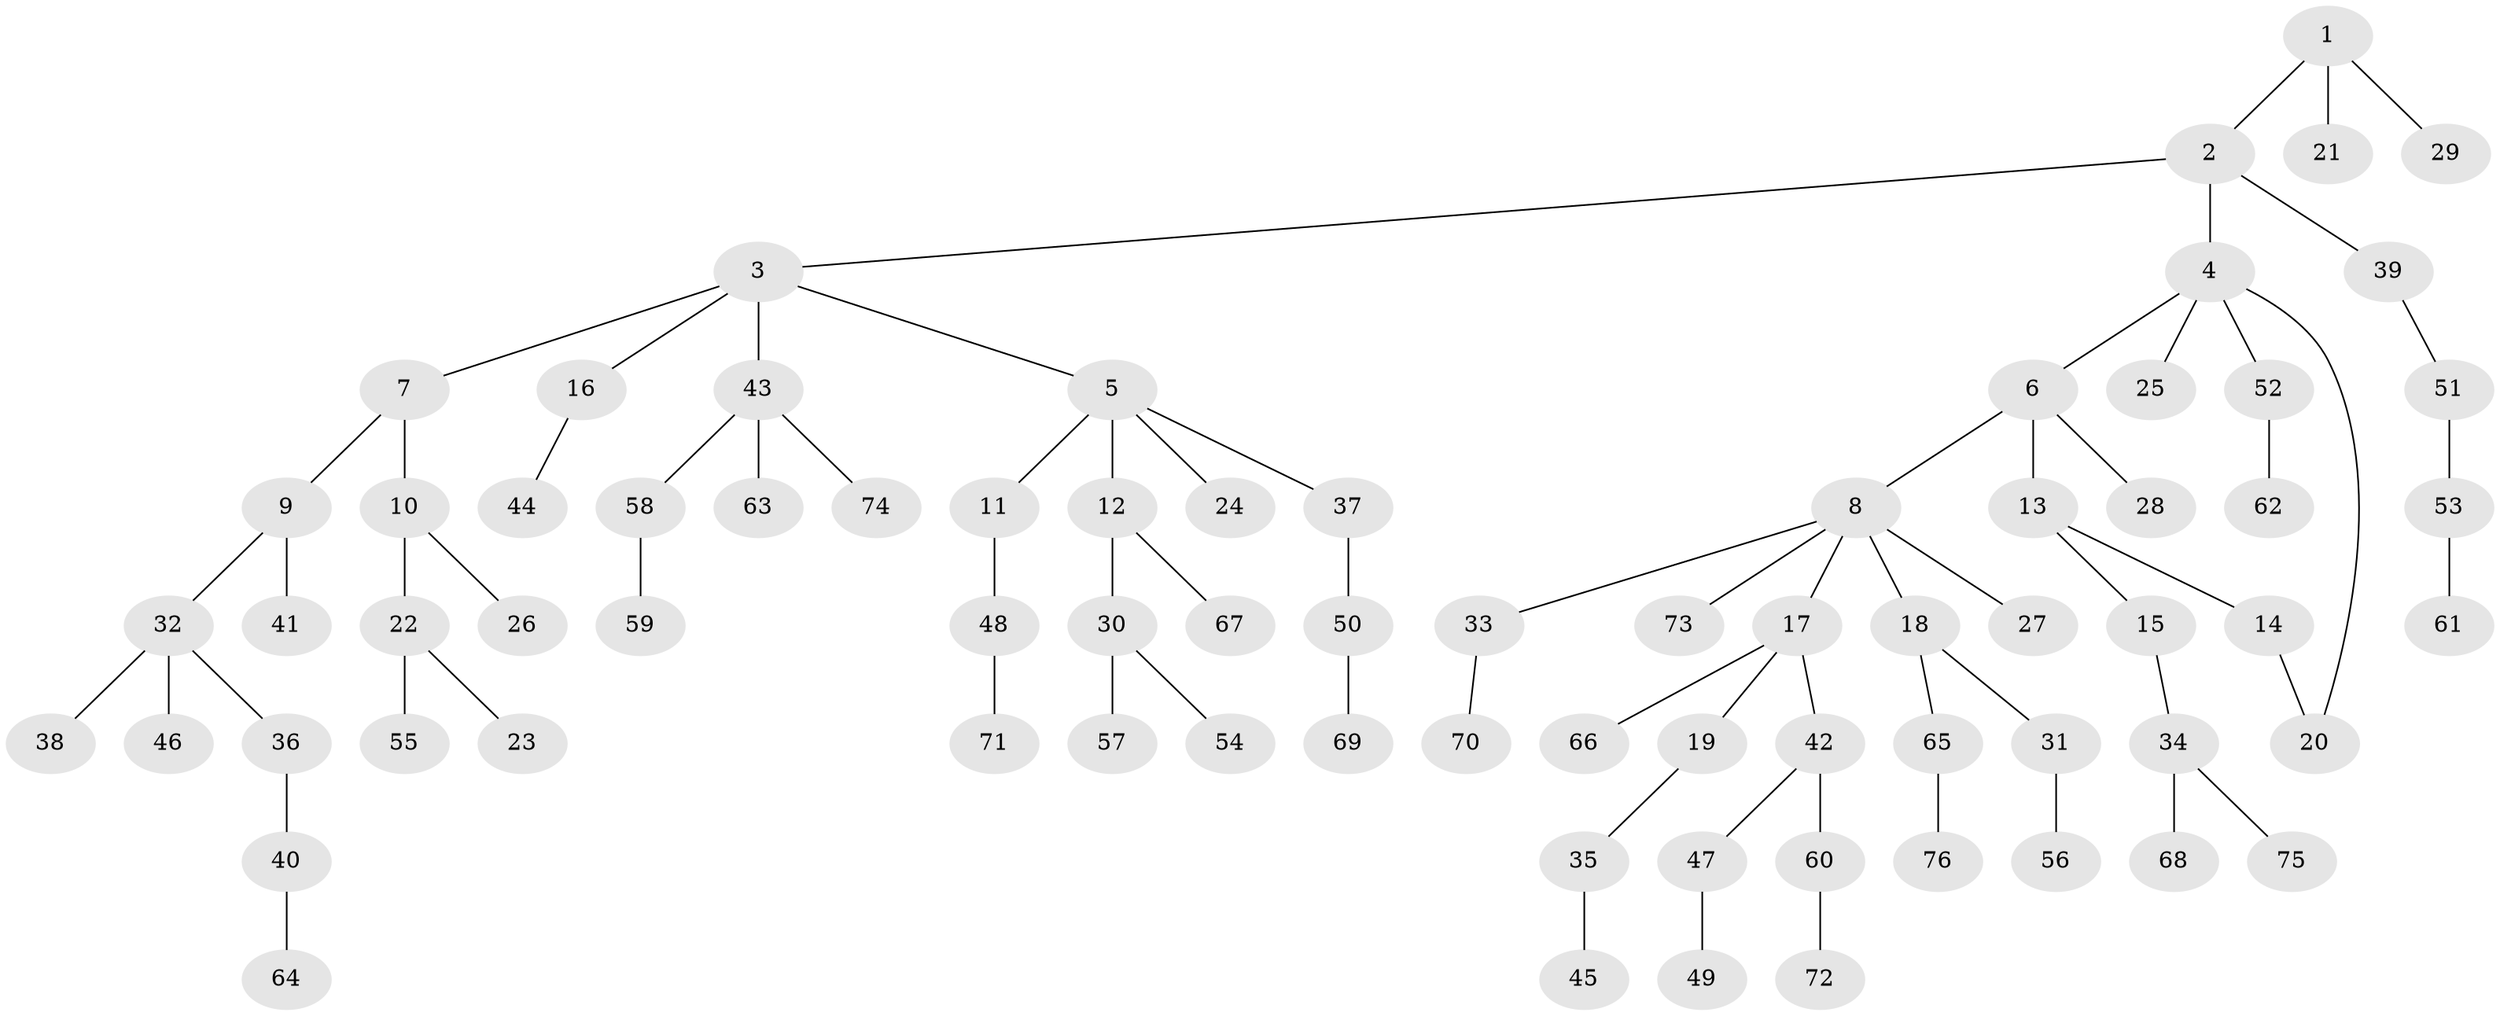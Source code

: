 // Generated by graph-tools (version 1.1) at 2025/25/03/09/25 03:25:29]
// undirected, 76 vertices, 76 edges
graph export_dot {
graph [start="1"]
  node [color=gray90,style=filled];
  1;
  2;
  3;
  4;
  5;
  6;
  7;
  8;
  9;
  10;
  11;
  12;
  13;
  14;
  15;
  16;
  17;
  18;
  19;
  20;
  21;
  22;
  23;
  24;
  25;
  26;
  27;
  28;
  29;
  30;
  31;
  32;
  33;
  34;
  35;
  36;
  37;
  38;
  39;
  40;
  41;
  42;
  43;
  44;
  45;
  46;
  47;
  48;
  49;
  50;
  51;
  52;
  53;
  54;
  55;
  56;
  57;
  58;
  59;
  60;
  61;
  62;
  63;
  64;
  65;
  66;
  67;
  68;
  69;
  70;
  71;
  72;
  73;
  74;
  75;
  76;
  1 -- 2;
  1 -- 21;
  1 -- 29;
  2 -- 3;
  2 -- 4;
  2 -- 39;
  3 -- 5;
  3 -- 7;
  3 -- 16;
  3 -- 43;
  4 -- 6;
  4 -- 20;
  4 -- 25;
  4 -- 52;
  5 -- 11;
  5 -- 12;
  5 -- 24;
  5 -- 37;
  6 -- 8;
  6 -- 13;
  6 -- 28;
  7 -- 9;
  7 -- 10;
  8 -- 17;
  8 -- 18;
  8 -- 27;
  8 -- 33;
  8 -- 73;
  9 -- 32;
  9 -- 41;
  10 -- 22;
  10 -- 26;
  11 -- 48;
  12 -- 30;
  12 -- 67;
  13 -- 14;
  13 -- 15;
  14 -- 20;
  15 -- 34;
  16 -- 44;
  17 -- 19;
  17 -- 42;
  17 -- 66;
  18 -- 31;
  18 -- 65;
  19 -- 35;
  22 -- 23;
  22 -- 55;
  30 -- 54;
  30 -- 57;
  31 -- 56;
  32 -- 36;
  32 -- 38;
  32 -- 46;
  33 -- 70;
  34 -- 68;
  34 -- 75;
  35 -- 45;
  36 -- 40;
  37 -- 50;
  39 -- 51;
  40 -- 64;
  42 -- 47;
  42 -- 60;
  43 -- 58;
  43 -- 63;
  43 -- 74;
  47 -- 49;
  48 -- 71;
  50 -- 69;
  51 -- 53;
  52 -- 62;
  53 -- 61;
  58 -- 59;
  60 -- 72;
  65 -- 76;
}
